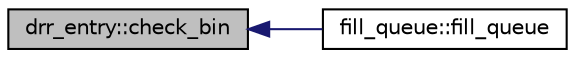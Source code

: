 digraph "drr_entry::check_bin"
{
  edge [fontname="Helvetica",fontsize="10",labelfontname="Helvetica",labelfontsize="10"];
  node [fontname="Helvetica",fontsize="10",shape=record];
  rankdir="LR";
  Node1 [label="drr_entry::check_bin",height=0.2,width=0.4,color="black", fillcolor="grey75", style="filled", fontcolor="black"];
  Node1 -> Node2 [dir="back",color="midnightblue",fontsize="10",style="solid",fontname="Helvetica"];
  Node2 [label="fill_queue::fill_queue",height=0.2,width=0.4,color="black", fillcolor="white", style="filled",URL="$df/d5f/structfill__queue.html#a38fcb9fe443276eac2d77316af281958",tooltip="True if the histo array index is within range. "];
}
